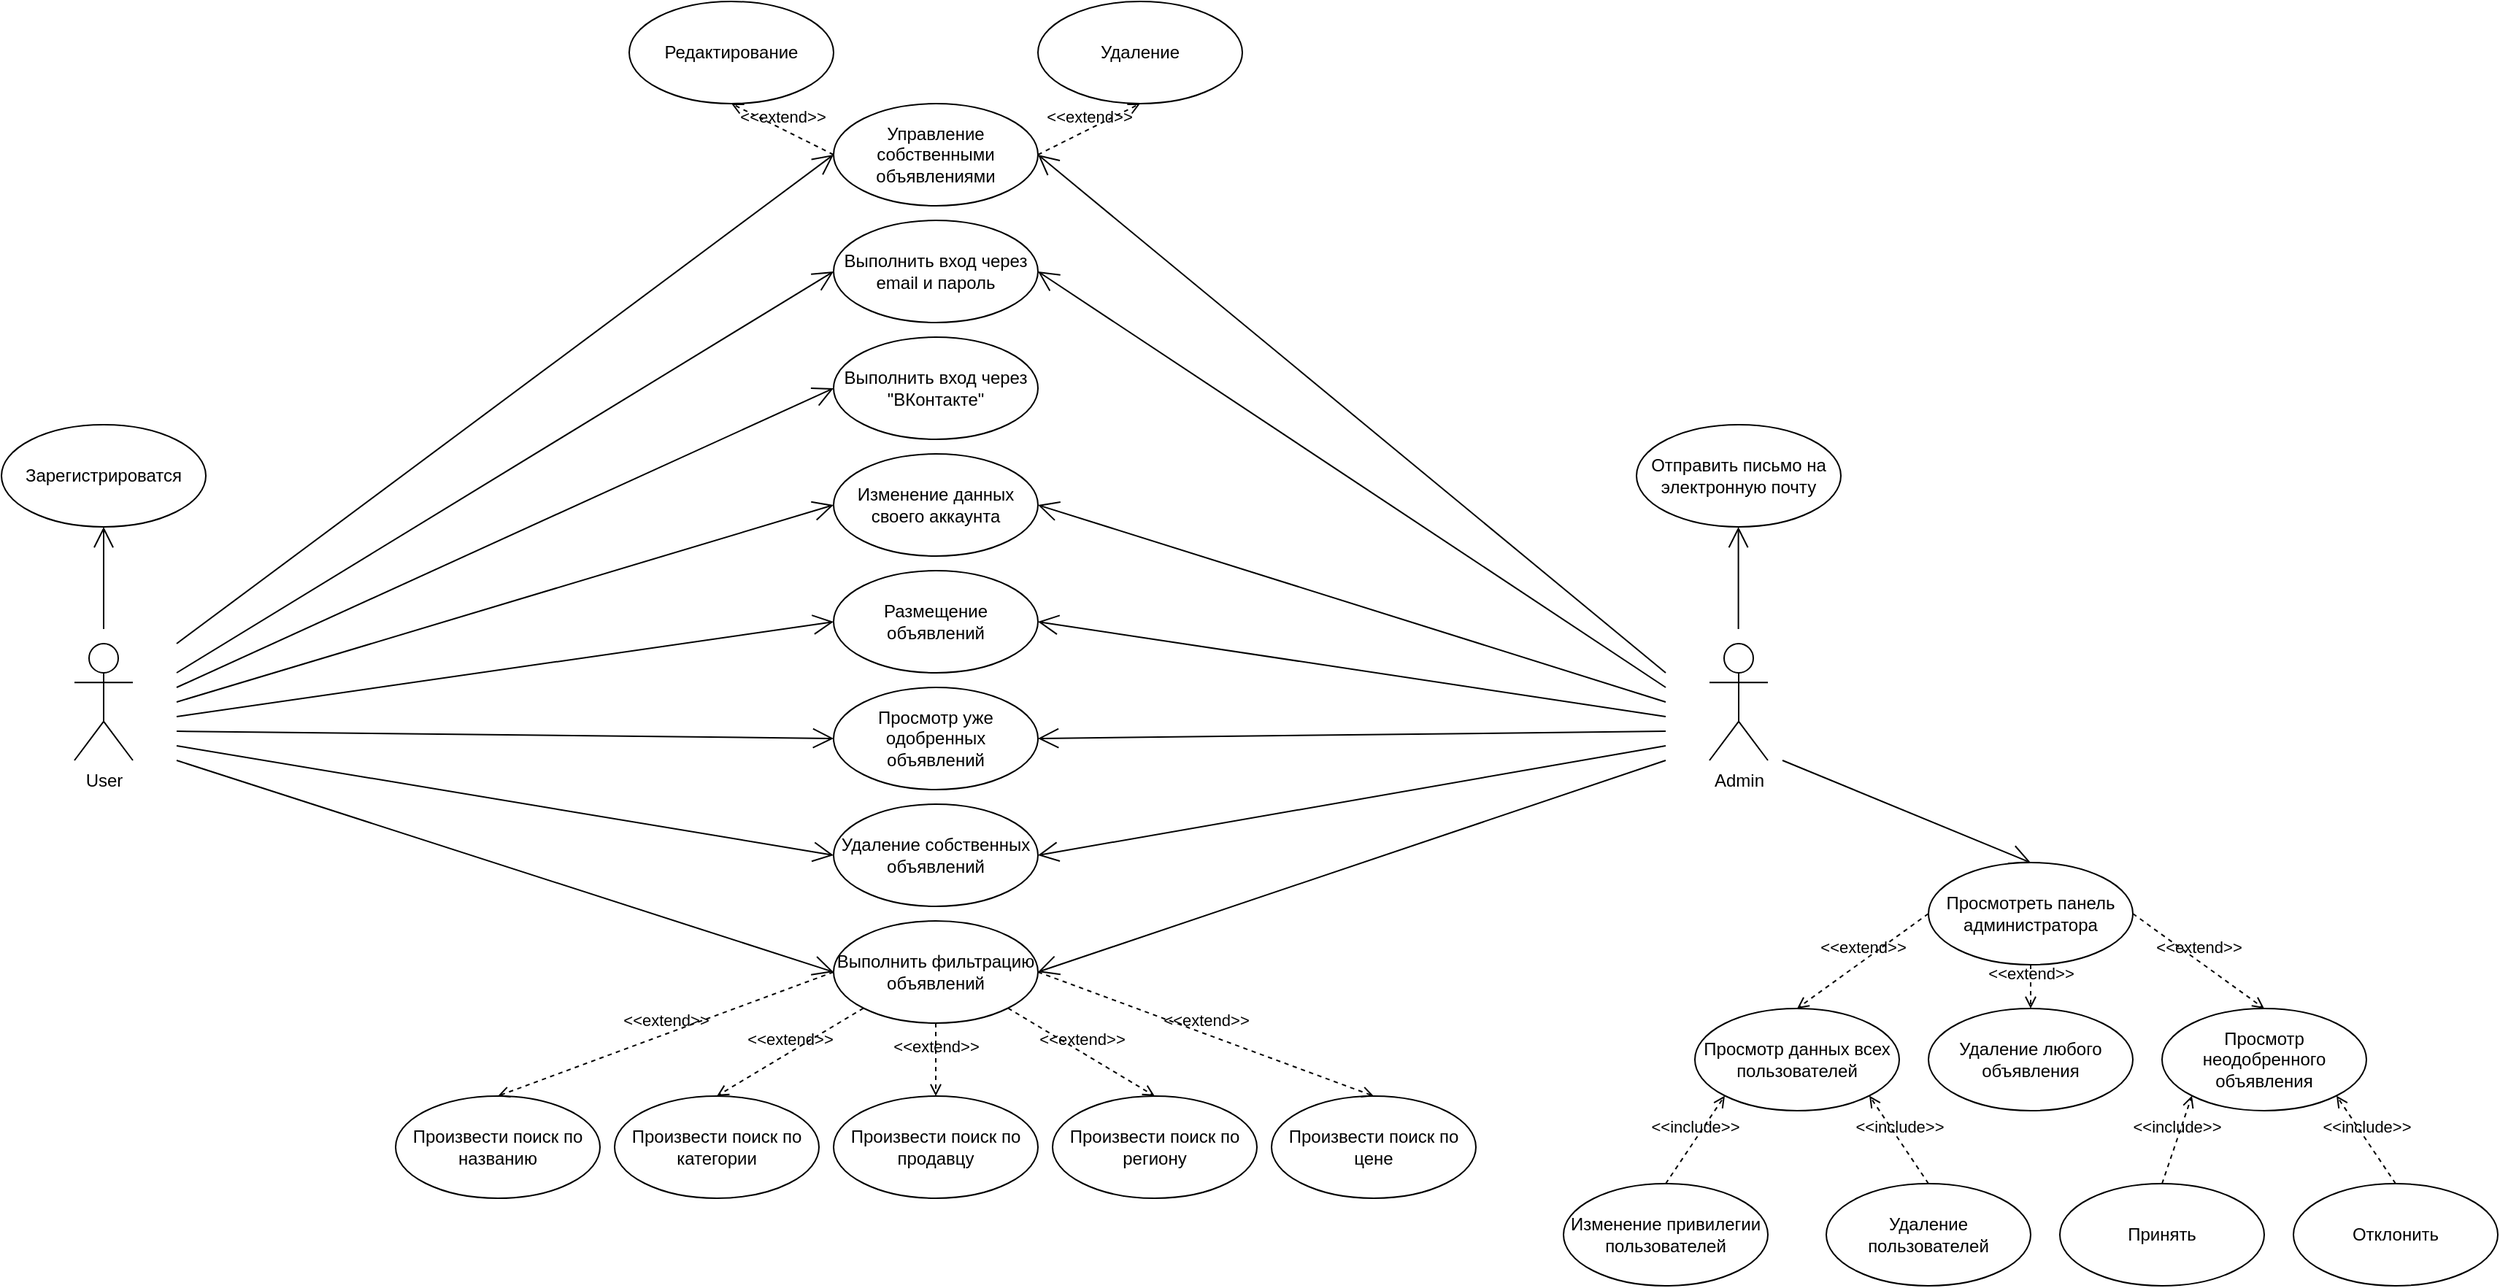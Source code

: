 <mxfile version="21.3.0" type="device">
  <diagram name="Страница 1" id="hHApsA7yG_t-oOOZKt1a">
    <mxGraphModel dx="2812" dy="2066" grid="1" gridSize="10" guides="1" tooltips="1" connect="1" arrows="1" fold="1" page="1" pageScale="1" pageWidth="827" pageHeight="1169" math="0" shadow="0">
      <root>
        <mxCell id="0" />
        <mxCell id="1" parent="0" />
        <mxCell id="xY3d_H-p8ACoR8w_2Jno-1" value="User" style="shape=umlActor;verticalLabelPosition=bottom;verticalAlign=top;html=1;outlineConnect=0;" vertex="1" parent="1">
          <mxGeometry x="-640" y="310" width="40" height="80" as="geometry" />
        </mxCell>
        <mxCell id="xY3d_H-p8ACoR8w_2Jno-4" value="" style="endArrow=open;endFill=1;endSize=12;html=1;rounded=0;" edge="1" parent="1">
          <mxGeometry width="160" relative="1" as="geometry">
            <mxPoint x="-620" y="300" as="sourcePoint" />
            <mxPoint x="-620" y="230" as="targetPoint" />
          </mxGeometry>
        </mxCell>
        <mxCell id="xY3d_H-p8ACoR8w_2Jno-5" value="Зарегистрироватся" style="ellipse;whiteSpace=wrap;html=1;" vertex="1" parent="1">
          <mxGeometry x="-690" y="160" width="140" height="70" as="geometry" />
        </mxCell>
        <mxCell id="xY3d_H-p8ACoR8w_2Jno-6" value="Выполнить вход через email и пароль" style="ellipse;whiteSpace=wrap;html=1;" vertex="1" parent="1">
          <mxGeometry x="-120" y="20" width="140" height="70" as="geometry" />
        </mxCell>
        <mxCell id="xY3d_H-p8ACoR8w_2Jno-7" value="Выполнить вход через &quot;ВКонтакте&quot;" style="ellipse;whiteSpace=wrap;html=1;" vertex="1" parent="1">
          <mxGeometry x="-120" y="100" width="140" height="70" as="geometry" />
        </mxCell>
        <mxCell id="xY3d_H-p8ACoR8w_2Jno-8" value="Изменение данных своего аккаунта" style="ellipse;whiteSpace=wrap;html=1;" vertex="1" parent="1">
          <mxGeometry x="-120" y="180" width="140" height="70" as="geometry" />
        </mxCell>
        <mxCell id="xY3d_H-p8ACoR8w_2Jno-9" value="Размещение объявлений" style="ellipse;whiteSpace=wrap;html=1;" vertex="1" parent="1">
          <mxGeometry x="-120" y="260" width="140" height="70" as="geometry" />
        </mxCell>
        <mxCell id="xY3d_H-p8ACoR8w_2Jno-10" value="Просмотр уже одобренных объявлений" style="ellipse;whiteSpace=wrap;html=1;" vertex="1" parent="1">
          <mxGeometry x="-120" y="340" width="140" height="70" as="geometry" />
        </mxCell>
        <mxCell id="xY3d_H-p8ACoR8w_2Jno-11" value="Удаление собственных объявлений" style="ellipse;whiteSpace=wrap;html=1;" vertex="1" parent="1">
          <mxGeometry x="-120" y="420" width="140" height="70" as="geometry" />
        </mxCell>
        <mxCell id="xY3d_H-p8ACoR8w_2Jno-12" value="Выполнить фильтрацию объявлений" style="ellipse;whiteSpace=wrap;html=1;" vertex="1" parent="1">
          <mxGeometry x="-120" y="500" width="140" height="70" as="geometry" />
        </mxCell>
        <mxCell id="xY3d_H-p8ACoR8w_2Jno-14" value="&amp;lt;&amp;lt;extend&amp;gt;&amp;gt;" style="html=1;verticalAlign=bottom;labelBackgroundColor=none;endArrow=open;endFill=0;dashed=1;rounded=0;exitX=0.5;exitY=1;exitDx=0;exitDy=0;entryX=0.5;entryY=0;entryDx=0;entryDy=0;" edge="1" parent="1" source="xY3d_H-p8ACoR8w_2Jno-12" target="xY3d_H-p8ACoR8w_2Jno-17">
          <mxGeometry width="160" relative="1" as="geometry">
            <mxPoint x="30" y="590" as="sourcePoint" />
            <mxPoint x="190" y="590" as="targetPoint" />
          </mxGeometry>
        </mxCell>
        <mxCell id="xY3d_H-p8ACoR8w_2Jno-15" value="Произвести поиск по названию" style="ellipse;whiteSpace=wrap;html=1;" vertex="1" parent="1">
          <mxGeometry x="-420" y="620" width="140" height="70" as="geometry" />
        </mxCell>
        <mxCell id="xY3d_H-p8ACoR8w_2Jno-16" value="Произвести поиск по категории" style="ellipse;whiteSpace=wrap;html=1;" vertex="1" parent="1">
          <mxGeometry x="-270" y="620" width="140" height="70" as="geometry" />
        </mxCell>
        <mxCell id="xY3d_H-p8ACoR8w_2Jno-17" value="Произвести поиск по продавцу" style="ellipse;whiteSpace=wrap;html=1;" vertex="1" parent="1">
          <mxGeometry x="-120" y="620" width="140" height="70" as="geometry" />
        </mxCell>
        <mxCell id="xY3d_H-p8ACoR8w_2Jno-18" value="Произвести поиск по региону" style="ellipse;whiteSpace=wrap;html=1;" vertex="1" parent="1">
          <mxGeometry x="30" y="620" width="140" height="70" as="geometry" />
        </mxCell>
        <mxCell id="xY3d_H-p8ACoR8w_2Jno-19" value="Произвести поиск по цене" style="ellipse;whiteSpace=wrap;html=1;" vertex="1" parent="1">
          <mxGeometry x="180" y="620" width="140" height="70" as="geometry" />
        </mxCell>
        <mxCell id="xY3d_H-p8ACoR8w_2Jno-20" value="&amp;lt;&amp;lt;extend&amp;gt;&amp;gt;" style="html=1;verticalAlign=bottom;labelBackgroundColor=none;endArrow=open;endFill=0;dashed=1;rounded=0;exitX=1;exitY=1;exitDx=0;exitDy=0;entryX=0.5;entryY=0;entryDx=0;entryDy=0;" edge="1" parent="1" source="xY3d_H-p8ACoR8w_2Jno-12" target="xY3d_H-p8ACoR8w_2Jno-18">
          <mxGeometry width="160" relative="1" as="geometry">
            <mxPoint x="-40" y="580" as="sourcePoint" />
            <mxPoint x="-40" y="630" as="targetPoint" />
          </mxGeometry>
        </mxCell>
        <mxCell id="xY3d_H-p8ACoR8w_2Jno-21" value="&amp;lt;&amp;lt;extend&amp;gt;&amp;gt;" style="html=1;verticalAlign=bottom;labelBackgroundColor=none;endArrow=open;endFill=0;dashed=1;rounded=0;entryX=0.5;entryY=0;entryDx=0;entryDy=0;exitX=1;exitY=0.5;exitDx=0;exitDy=0;" edge="1" parent="1" source="xY3d_H-p8ACoR8w_2Jno-12" target="xY3d_H-p8ACoR8w_2Jno-19">
          <mxGeometry width="160" relative="1" as="geometry">
            <mxPoint x="50" y="545" as="sourcePoint" />
            <mxPoint x="150" y="605" as="targetPoint" />
          </mxGeometry>
        </mxCell>
        <mxCell id="xY3d_H-p8ACoR8w_2Jno-22" value="&amp;lt;&amp;lt;extend&amp;gt;&amp;gt;" style="html=1;verticalAlign=bottom;labelBackgroundColor=none;endArrow=open;endFill=0;dashed=1;rounded=0;exitX=0;exitY=1;exitDx=0;exitDy=0;entryX=0.5;entryY=0;entryDx=0;entryDy=0;" edge="1" parent="1" source="xY3d_H-p8ACoR8w_2Jno-12" target="xY3d_H-p8ACoR8w_2Jno-16">
          <mxGeometry width="160" relative="1" as="geometry">
            <mxPoint x="10" y="570" as="sourcePoint" />
            <mxPoint x="110" y="630" as="targetPoint" />
          </mxGeometry>
        </mxCell>
        <mxCell id="xY3d_H-p8ACoR8w_2Jno-23" value="&amp;lt;&amp;lt;extend&amp;gt;&amp;gt;" style="html=1;verticalAlign=bottom;labelBackgroundColor=none;endArrow=open;endFill=0;dashed=1;rounded=0;entryX=0.5;entryY=0;entryDx=0;entryDy=0;exitX=0;exitY=0.5;exitDx=0;exitDy=0;" edge="1" parent="1" source="xY3d_H-p8ACoR8w_2Jno-12" target="xY3d_H-p8ACoR8w_2Jno-15">
          <mxGeometry width="160" relative="1" as="geometry">
            <mxPoint x="30" y="545" as="sourcePoint" />
            <mxPoint x="260" y="630" as="targetPoint" />
          </mxGeometry>
        </mxCell>
        <mxCell id="xY3d_H-p8ACoR8w_2Jno-24" value="Управление собственными объявлениями" style="ellipse;whiteSpace=wrap;html=1;" vertex="1" parent="1">
          <mxGeometry x="-120" y="-60" width="140" height="70" as="geometry" />
        </mxCell>
        <mxCell id="xY3d_H-p8ACoR8w_2Jno-25" value="Редактирование" style="ellipse;whiteSpace=wrap;html=1;" vertex="1" parent="1">
          <mxGeometry x="-260" y="-130" width="140" height="70" as="geometry" />
        </mxCell>
        <mxCell id="xY3d_H-p8ACoR8w_2Jno-26" value="Удаление" style="ellipse;whiteSpace=wrap;html=1;" vertex="1" parent="1">
          <mxGeometry x="20" y="-130" width="140" height="70" as="geometry" />
        </mxCell>
        <mxCell id="xY3d_H-p8ACoR8w_2Jno-27" value="&amp;lt;&amp;lt;extend&amp;gt;&amp;gt;" style="html=1;verticalAlign=bottom;labelBackgroundColor=none;endArrow=open;endFill=0;dashed=1;rounded=0;exitX=1;exitY=0.5;exitDx=0;exitDy=0;entryX=0.5;entryY=1;entryDx=0;entryDy=0;" edge="1" parent="1" source="xY3d_H-p8ACoR8w_2Jno-24" target="xY3d_H-p8ACoR8w_2Jno-26">
          <mxGeometry width="160" relative="1" as="geometry">
            <mxPoint x="30" y="-30" as="sourcePoint" />
            <mxPoint x="130" y="30" as="targetPoint" />
          </mxGeometry>
        </mxCell>
        <mxCell id="xY3d_H-p8ACoR8w_2Jno-29" value="&amp;lt;&amp;lt;extend&amp;gt;&amp;gt;" style="html=1;verticalAlign=bottom;labelBackgroundColor=none;endArrow=open;endFill=0;dashed=1;rounded=0;exitX=0;exitY=0.5;exitDx=0;exitDy=0;entryX=0.5;entryY=1;entryDx=0;entryDy=0;" edge="1" parent="1" source="xY3d_H-p8ACoR8w_2Jno-24" target="xY3d_H-p8ACoR8w_2Jno-25">
          <mxGeometry width="160" relative="1" as="geometry">
            <mxPoint x="-110" y="32.5" as="sourcePoint" />
            <mxPoint x="-40" y="77.5" as="targetPoint" />
          </mxGeometry>
        </mxCell>
        <mxCell id="xY3d_H-p8ACoR8w_2Jno-30" value="Admin" style="shape=umlActor;verticalLabelPosition=bottom;verticalAlign=top;html=1;outlineConnect=0;" vertex="1" parent="1">
          <mxGeometry x="480" y="310" width="40" height="80" as="geometry" />
        </mxCell>
        <mxCell id="xY3d_H-p8ACoR8w_2Jno-31" value="" style="endArrow=open;endFill=1;endSize=12;html=1;rounded=0;" edge="1" parent="1">
          <mxGeometry width="160" relative="1" as="geometry">
            <mxPoint x="499.8" y="300" as="sourcePoint" />
            <mxPoint x="499.8" y="230" as="targetPoint" />
          </mxGeometry>
        </mxCell>
        <mxCell id="xY3d_H-p8ACoR8w_2Jno-32" value="Отправить письмо на электронную почту" style="ellipse;whiteSpace=wrap;html=1;" vertex="1" parent="1">
          <mxGeometry x="430" y="160" width="140" height="70" as="geometry" />
        </mxCell>
        <mxCell id="xY3d_H-p8ACoR8w_2Jno-33" value="" style="endArrow=open;endFill=1;endSize=12;html=1;rounded=0;entryX=0;entryY=0.5;entryDx=0;entryDy=0;" edge="1" parent="1" target="xY3d_H-p8ACoR8w_2Jno-12">
          <mxGeometry width="160" relative="1" as="geometry">
            <mxPoint x="-570" y="390" as="sourcePoint" />
            <mxPoint x="-490" y="250" as="targetPoint" />
          </mxGeometry>
        </mxCell>
        <mxCell id="xY3d_H-p8ACoR8w_2Jno-34" value="" style="endArrow=open;endFill=1;endSize=12;html=1;rounded=0;entryX=0;entryY=0.5;entryDx=0;entryDy=0;" edge="1" parent="1" target="xY3d_H-p8ACoR8w_2Jno-11">
          <mxGeometry width="160" relative="1" as="geometry">
            <mxPoint x="-570" y="380" as="sourcePoint" />
            <mxPoint x="-110" y="490" as="targetPoint" />
          </mxGeometry>
        </mxCell>
        <mxCell id="xY3d_H-p8ACoR8w_2Jno-35" value="" style="endArrow=open;endFill=1;endSize=12;html=1;rounded=0;entryX=0;entryY=0.5;entryDx=0;entryDy=0;" edge="1" parent="1" target="xY3d_H-p8ACoR8w_2Jno-10">
          <mxGeometry width="160" relative="1" as="geometry">
            <mxPoint x="-570" y="370" as="sourcePoint" />
            <mxPoint x="-110" y="435" as="targetPoint" />
          </mxGeometry>
        </mxCell>
        <mxCell id="xY3d_H-p8ACoR8w_2Jno-36" value="" style="endArrow=open;endFill=1;endSize=12;html=1;rounded=0;entryX=0;entryY=0.5;entryDx=0;entryDy=0;" edge="1" parent="1" target="xY3d_H-p8ACoR8w_2Jno-9">
          <mxGeometry width="160" relative="1" as="geometry">
            <mxPoint x="-570" y="360" as="sourcePoint" />
            <mxPoint x="-120" y="352.5" as="targetPoint" />
          </mxGeometry>
        </mxCell>
        <mxCell id="xY3d_H-p8ACoR8w_2Jno-37" value="" style="endArrow=open;endFill=1;endSize=12;html=1;rounded=0;entryX=0;entryY=0.5;entryDx=0;entryDy=0;" edge="1" parent="1" target="xY3d_H-p8ACoR8w_2Jno-8">
          <mxGeometry width="160" relative="1" as="geometry">
            <mxPoint x="-570" y="350" as="sourcePoint" />
            <mxPoint x="-130" y="275" as="targetPoint" />
          </mxGeometry>
        </mxCell>
        <mxCell id="xY3d_H-p8ACoR8w_2Jno-38" value="" style="endArrow=open;endFill=1;endSize=12;html=1;rounded=0;entryX=0;entryY=0.5;entryDx=0;entryDy=0;" edge="1" parent="1" target="xY3d_H-p8ACoR8w_2Jno-7">
          <mxGeometry width="160" relative="1" as="geometry">
            <mxPoint x="-570" y="340" as="sourcePoint" />
            <mxPoint x="-130" y="180" as="targetPoint" />
          </mxGeometry>
        </mxCell>
        <mxCell id="xY3d_H-p8ACoR8w_2Jno-39" value="" style="endArrow=open;endFill=1;endSize=12;html=1;rounded=0;entryX=0;entryY=0.5;entryDx=0;entryDy=0;" edge="1" parent="1" target="xY3d_H-p8ACoR8w_2Jno-6">
          <mxGeometry width="160" relative="1" as="geometry">
            <mxPoint x="-570" y="330" as="sourcePoint" />
            <mxPoint x="-130" y="100" as="targetPoint" />
          </mxGeometry>
        </mxCell>
        <mxCell id="xY3d_H-p8ACoR8w_2Jno-40" value="" style="endArrow=open;endFill=1;endSize=12;html=1;rounded=0;entryX=0;entryY=0.5;entryDx=0;entryDy=0;" edge="1" parent="1" target="xY3d_H-p8ACoR8w_2Jno-24">
          <mxGeometry width="160" relative="1" as="geometry">
            <mxPoint x="-570" y="310" as="sourcePoint" />
            <mxPoint x="-125" y="30" as="targetPoint" />
          </mxGeometry>
        </mxCell>
        <mxCell id="xY3d_H-p8ACoR8w_2Jno-41" value="" style="endArrow=open;endFill=1;endSize=12;html=1;rounded=0;entryX=1;entryY=0.5;entryDx=0;entryDy=0;" edge="1" parent="1" target="xY3d_H-p8ACoR8w_2Jno-12">
          <mxGeometry width="160" relative="1" as="geometry">
            <mxPoint x="450" y="390" as="sourcePoint" />
            <mxPoint x="110" y="480" as="targetPoint" />
          </mxGeometry>
        </mxCell>
        <mxCell id="xY3d_H-p8ACoR8w_2Jno-42" value="" style="endArrow=open;endFill=1;endSize=12;html=1;rounded=0;entryX=1;entryY=0.5;entryDx=0;entryDy=0;" edge="1" parent="1" target="xY3d_H-p8ACoR8w_2Jno-11">
          <mxGeometry width="160" relative="1" as="geometry">
            <mxPoint x="450" y="380" as="sourcePoint" />
            <mxPoint x="20" y="500" as="targetPoint" />
          </mxGeometry>
        </mxCell>
        <mxCell id="xY3d_H-p8ACoR8w_2Jno-43" value="" style="endArrow=open;endFill=1;endSize=12;html=1;rounded=0;entryX=1;entryY=0.5;entryDx=0;entryDy=0;" edge="1" parent="1" target="xY3d_H-p8ACoR8w_2Jno-10">
          <mxGeometry width="160" relative="1" as="geometry">
            <mxPoint x="450" y="370" as="sourcePoint" />
            <mxPoint x="27" y="395" as="targetPoint" />
          </mxGeometry>
        </mxCell>
        <mxCell id="xY3d_H-p8ACoR8w_2Jno-44" value="" style="endArrow=open;endFill=1;endSize=12;html=1;rounded=0;entryX=1;entryY=0.5;entryDx=0;entryDy=0;" edge="1" parent="1" target="xY3d_H-p8ACoR8w_2Jno-9">
          <mxGeometry width="160" relative="1" as="geometry">
            <mxPoint x="450" y="360" as="sourcePoint" />
            <mxPoint x="30" y="335" as="targetPoint" />
          </mxGeometry>
        </mxCell>
        <mxCell id="xY3d_H-p8ACoR8w_2Jno-45" value="" style="endArrow=open;endFill=1;endSize=12;html=1;rounded=0;entryX=1;entryY=0.5;entryDx=0;entryDy=0;" edge="1" parent="1" target="xY3d_H-p8ACoR8w_2Jno-8">
          <mxGeometry width="160" relative="1" as="geometry">
            <mxPoint x="450" y="350" as="sourcePoint" />
            <mxPoint x="17" y="260" as="targetPoint" />
          </mxGeometry>
        </mxCell>
        <mxCell id="xY3d_H-p8ACoR8w_2Jno-46" value="" style="endArrow=open;endFill=1;endSize=12;html=1;rounded=0;entryX=1;entryY=0.5;entryDx=0;entryDy=0;" edge="1" parent="1" target="xY3d_H-p8ACoR8w_2Jno-6">
          <mxGeometry width="160" relative="1" as="geometry">
            <mxPoint x="450" y="340" as="sourcePoint" />
            <mxPoint x="30" y="170" as="targetPoint" />
          </mxGeometry>
        </mxCell>
        <mxCell id="xY3d_H-p8ACoR8w_2Jno-47" value="" style="endArrow=open;endFill=1;endSize=12;html=1;rounded=0;entryX=1;entryY=0.5;entryDx=0;entryDy=0;" edge="1" parent="1" target="xY3d_H-p8ACoR8w_2Jno-24">
          <mxGeometry width="160" relative="1" as="geometry">
            <mxPoint x="450" y="330" as="sourcePoint" />
            <mxPoint x="27" y="25" as="targetPoint" />
          </mxGeometry>
        </mxCell>
        <mxCell id="xY3d_H-p8ACoR8w_2Jno-48" value="" style="endArrow=open;endFill=1;endSize=12;html=1;rounded=0;entryX=0.5;entryY=0;entryDx=0;entryDy=0;" edge="1" parent="1" target="xY3d_H-p8ACoR8w_2Jno-49">
          <mxGeometry width="160" relative="1" as="geometry">
            <mxPoint x="530" y="390" as="sourcePoint" />
            <mxPoint x="620" y="270" as="targetPoint" />
          </mxGeometry>
        </mxCell>
        <mxCell id="xY3d_H-p8ACoR8w_2Jno-49" value="Просмотреть панель администратора" style="ellipse;whiteSpace=wrap;html=1;" vertex="1" parent="1">
          <mxGeometry x="630" y="460" width="140" height="70" as="geometry" />
        </mxCell>
        <mxCell id="xY3d_H-p8ACoR8w_2Jno-50" value="&amp;lt;&amp;lt;extend&amp;gt;&amp;gt;" style="html=1;verticalAlign=bottom;labelBackgroundColor=none;endArrow=open;endFill=0;dashed=1;rounded=0;entryX=0.5;entryY=0;entryDx=0;entryDy=0;exitX=0.5;exitY=1;exitDx=0;exitDy=0;" edge="1" parent="1" source="xY3d_H-p8ACoR8w_2Jno-49" target="xY3d_H-p8ACoR8w_2Jno-52">
          <mxGeometry width="160" relative="1" as="geometry">
            <mxPoint x="790" y="560" as="sourcePoint" />
            <mxPoint x="1020" y="645" as="targetPoint" />
          </mxGeometry>
        </mxCell>
        <mxCell id="xY3d_H-p8ACoR8w_2Jno-51" value="Просмотр данных всех пользователей" style="ellipse;whiteSpace=wrap;html=1;" vertex="1" parent="1">
          <mxGeometry x="470" y="560" width="140" height="70" as="geometry" />
        </mxCell>
        <mxCell id="xY3d_H-p8ACoR8w_2Jno-52" value="Удаление любого объявления" style="ellipse;whiteSpace=wrap;html=1;" vertex="1" parent="1">
          <mxGeometry x="630" y="560" width="140" height="70" as="geometry" />
        </mxCell>
        <mxCell id="xY3d_H-p8ACoR8w_2Jno-53" value="&amp;lt;&amp;lt;include&amp;gt;&amp;gt;" style="html=1;verticalAlign=bottom;labelBackgroundColor=none;endArrow=open;endFill=0;dashed=1;rounded=0;entryX=0;entryY=1;entryDx=0;entryDy=0;exitX=0.5;exitY=0;exitDx=0;exitDy=0;" edge="1" parent="1" source="xY3d_H-p8ACoR8w_2Jno-55" target="xY3d_H-p8ACoR8w_2Jno-51">
          <mxGeometry width="160" relative="1" as="geometry">
            <mxPoint x="170" y="760" as="sourcePoint" />
            <mxPoint x="330" y="760" as="targetPoint" />
          </mxGeometry>
        </mxCell>
        <mxCell id="xY3d_H-p8ACoR8w_2Jno-54" value="&amp;lt;&amp;lt;include&amp;gt;&amp;gt;" style="html=1;verticalAlign=bottom;labelBackgroundColor=none;endArrow=open;endFill=0;dashed=1;rounded=0;exitX=0.5;exitY=0;exitDx=0;exitDy=0;entryX=1;entryY=1;entryDx=0;entryDy=0;" edge="1" parent="1" source="xY3d_H-p8ACoR8w_2Jno-56" target="xY3d_H-p8ACoR8w_2Jno-51">
          <mxGeometry width="160" relative="1" as="geometry">
            <mxPoint x="180" y="730" as="sourcePoint" />
            <mxPoint x="340" y="730" as="targetPoint" />
          </mxGeometry>
        </mxCell>
        <mxCell id="xY3d_H-p8ACoR8w_2Jno-55" value="Изменение привилегии пользователей" style="ellipse;whiteSpace=wrap;html=1;" vertex="1" parent="1">
          <mxGeometry x="380" y="680" width="140" height="70" as="geometry" />
        </mxCell>
        <mxCell id="xY3d_H-p8ACoR8w_2Jno-56" value="Удаление пользователей" style="ellipse;whiteSpace=wrap;html=1;" vertex="1" parent="1">
          <mxGeometry x="560" y="680" width="140" height="70" as="geometry" />
        </mxCell>
        <mxCell id="xY3d_H-p8ACoR8w_2Jno-57" value="Просмотр неодобренного объявления" style="ellipse;whiteSpace=wrap;html=1;" vertex="1" parent="1">
          <mxGeometry x="790" y="560" width="140" height="70" as="geometry" />
        </mxCell>
        <mxCell id="xY3d_H-p8ACoR8w_2Jno-58" value="&amp;lt;&amp;lt;include&amp;gt;&amp;gt;" style="html=1;verticalAlign=bottom;labelBackgroundColor=none;endArrow=open;endFill=0;dashed=1;rounded=0;exitX=0.5;exitY=0;exitDx=0;exitDy=0;entryX=0;entryY=1;entryDx=0;entryDy=0;" edge="1" parent="1" source="xY3d_H-p8ACoR8w_2Jno-63" target="xY3d_H-p8ACoR8w_2Jno-57">
          <mxGeometry width="160" relative="1" as="geometry">
            <mxPoint x="680" y="830" as="sourcePoint" />
            <mxPoint x="840" y="830" as="targetPoint" />
          </mxGeometry>
        </mxCell>
        <mxCell id="xY3d_H-p8ACoR8w_2Jno-59" value="&amp;lt;&amp;lt;include&amp;gt;&amp;gt;" style="html=1;verticalAlign=bottom;labelBackgroundColor=none;endArrow=open;endFill=0;dashed=1;rounded=0;exitX=0.5;exitY=1;exitDx=0;exitDy=0;entryX=1;entryY=1;entryDx=0;entryDy=0;" edge="1" parent="1" source="xY3d_H-p8ACoR8w_2Jno-64" target="xY3d_H-p8ACoR8w_2Jno-57">
          <mxGeometry width="160" relative="1" as="geometry">
            <mxPoint x="840" y="920" as="sourcePoint" />
            <mxPoint x="1000" y="920" as="targetPoint" />
          </mxGeometry>
        </mxCell>
        <mxCell id="xY3d_H-p8ACoR8w_2Jno-60" value="&amp;lt;&amp;lt;extend&amp;gt;&amp;gt;" style="html=1;verticalAlign=bottom;labelBackgroundColor=none;endArrow=open;endFill=0;dashed=1;rounded=0;entryX=0.5;entryY=0;entryDx=0;entryDy=0;exitX=0;exitY=0.5;exitDx=0;exitDy=0;" edge="1" parent="1" source="xY3d_H-p8ACoR8w_2Jno-49" target="xY3d_H-p8ACoR8w_2Jno-51">
          <mxGeometry width="160" relative="1" as="geometry">
            <mxPoint x="840" y="570" as="sourcePoint" />
            <mxPoint x="1070" y="655" as="targetPoint" />
          </mxGeometry>
        </mxCell>
        <mxCell id="xY3d_H-p8ACoR8w_2Jno-61" value="&amp;lt;&amp;lt;extend&amp;gt;&amp;gt;" style="html=1;verticalAlign=bottom;labelBackgroundColor=none;endArrow=open;endFill=0;dashed=1;rounded=0;entryX=0.5;entryY=0;entryDx=0;entryDy=0;exitX=1;exitY=0.5;exitDx=0;exitDy=0;" edge="1" parent="1" source="xY3d_H-p8ACoR8w_2Jno-49" target="xY3d_H-p8ACoR8w_2Jno-57">
          <mxGeometry width="160" relative="1" as="geometry">
            <mxPoint x="940" y="650" as="sourcePoint" />
            <mxPoint x="1170" y="735" as="targetPoint" />
          </mxGeometry>
        </mxCell>
        <mxCell id="xY3d_H-p8ACoR8w_2Jno-63" value="Принять" style="ellipse;whiteSpace=wrap;html=1;" vertex="1" parent="1">
          <mxGeometry x="720" y="680" width="140" height="70" as="geometry" />
        </mxCell>
        <mxCell id="xY3d_H-p8ACoR8w_2Jno-64" value="Отклонить" style="ellipse;whiteSpace=wrap;html=1;direction=west;" vertex="1" parent="1">
          <mxGeometry x="880" y="680" width="140" height="70" as="geometry" />
        </mxCell>
      </root>
    </mxGraphModel>
  </diagram>
</mxfile>
